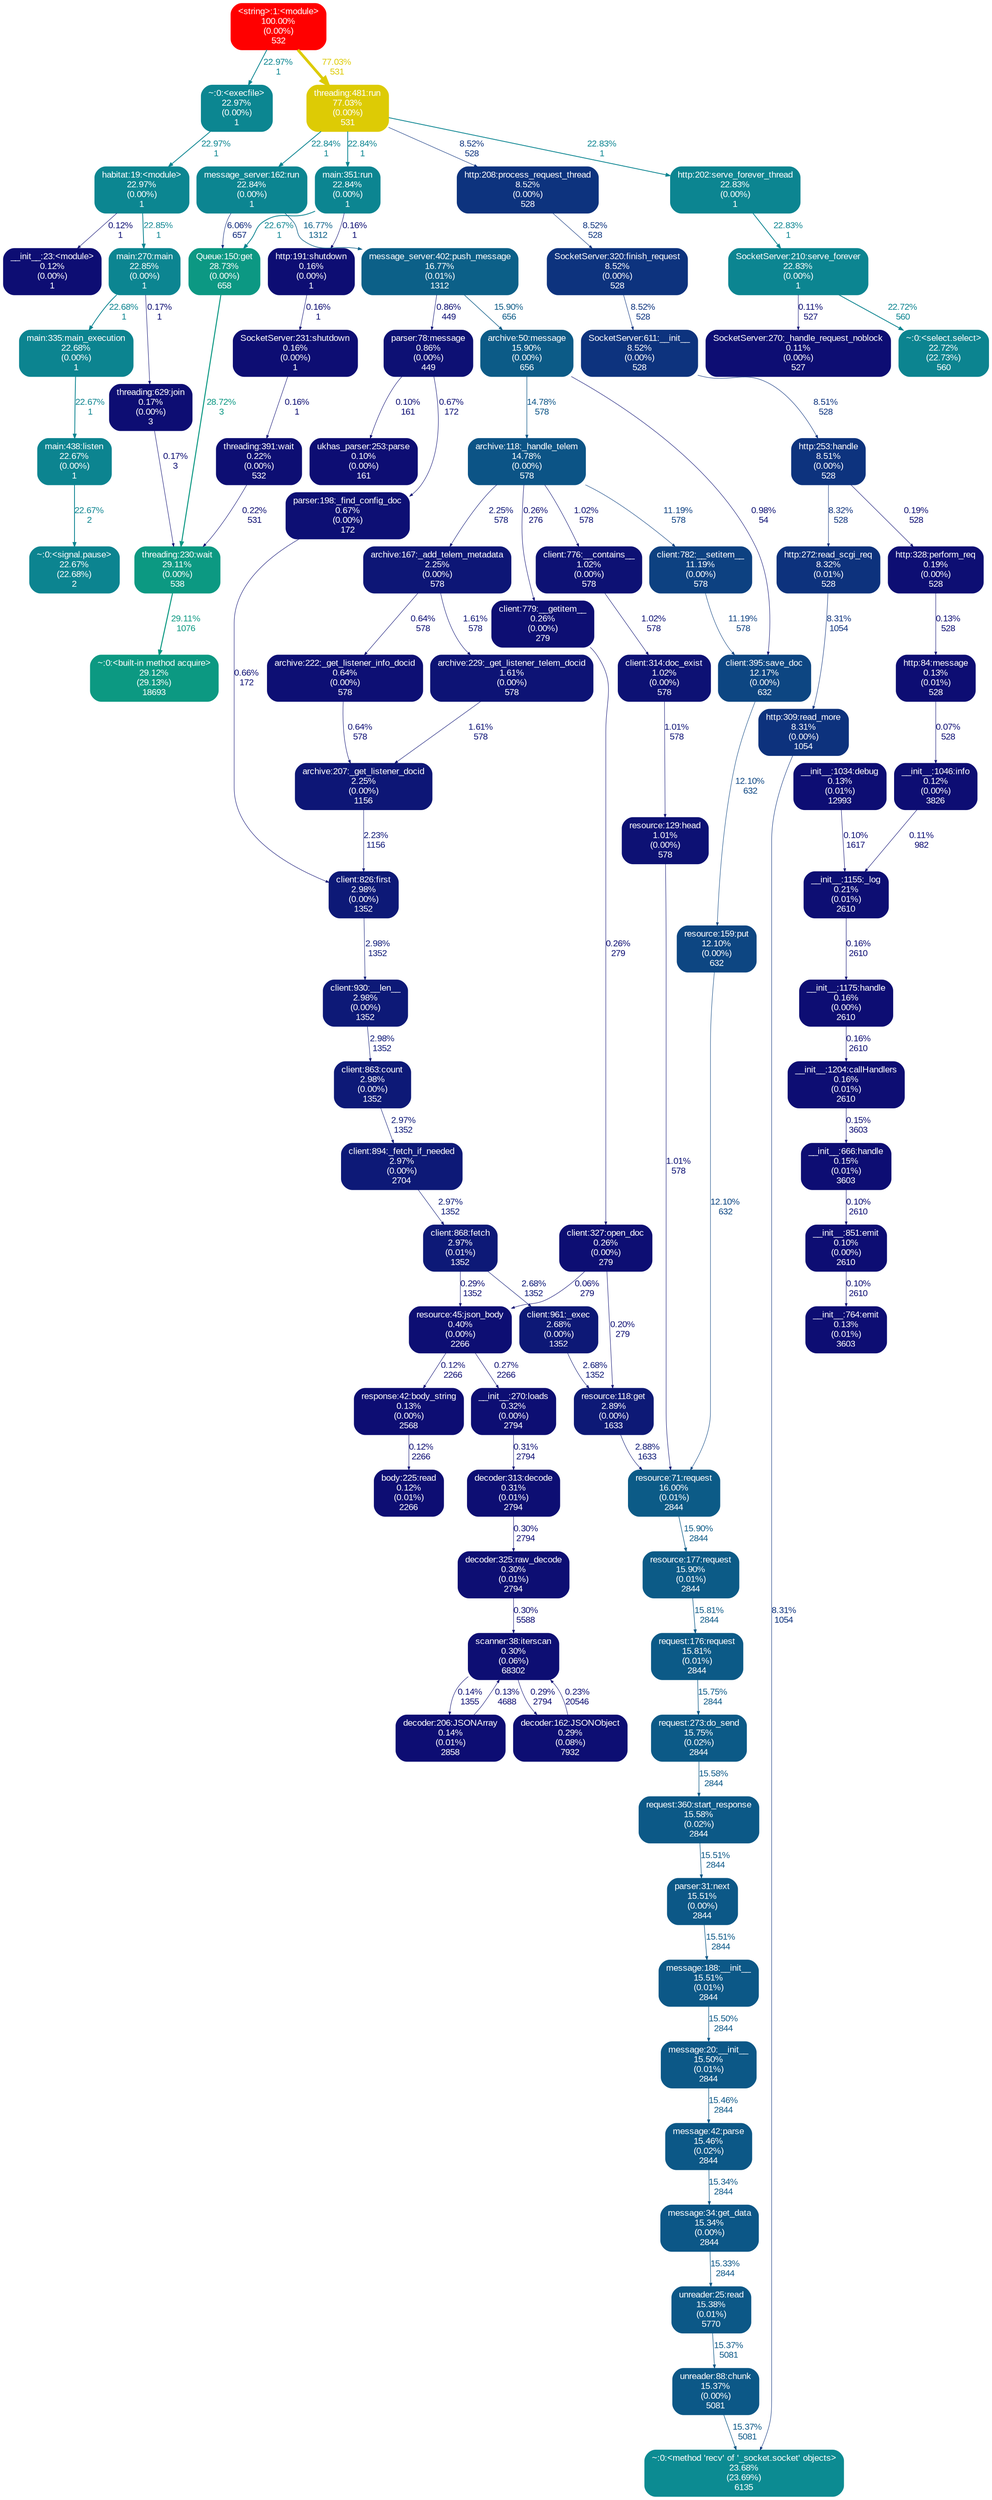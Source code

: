 digraph {
	graph [ranksep=0.25, fontname=Arial, nodesep=0.125];
	node [fontname=Arial, style="filled,rounded", height=0, width=0, shape=box, fontcolor=white];
	edge [fontname=Arial];
	0 [color="#0c9982", fontcolor="#ffffff", fontsize="10.00", label="threading:230:wait\n29.11%\n(0.00%)\n538"];
	0 -> 774 [color="#0c9982", label="29.11%\n1076", arrowsize="0.54", fontsize="10.00", fontcolor="#0c9982", labeldistance="1.16", penwidth="1.16"];
	1 [color="#0d0e73", fontcolor="#ffffff", fontsize="10.00", label="threading:391:wait\n0.22%\n(0.00%)\n532"];
	1 -> 0 [color="#0d0e73", label="0.22%\n531", arrowsize="0.35", fontsize="10.00", fontcolor="#0d0e73", labeldistance="0.50", penwidth="0.50"];
	3 [color="#0d0d73", fontcolor="#ffffff", fontsize="10.00", label="threading:629:join\n0.17%\n(0.00%)\n3"];
	3 -> 0 [color="#0d0d73", label="0.17%\n3", arrowsize="0.35", fontsize="10.00", fontcolor="#0d0d73", labeldistance="0.50", penwidth="0.50"];
	4 [color="#0c9883", fontcolor="#ffffff", fontsize="10.00", label="Queue:150:get\n28.73%\n(0.00%)\n658"];
	4 -> 0 [color="#0c9883", label="28.72%\n3", arrowsize="0.54", fontsize="10.00", fontcolor="#0c9883", labeldistance="1.15", penwidth="1.15"];
	23 [color="#0c5486", fontcolor="#ffffff", fontsize="10.00", label="archive:118:_handle_telem\n14.78%\n(0.00%)\n578"];
	23 -> 1376 [color="#0d4181", label="11.19%\n578", arrowsize="0.35", fontsize="10.00", fontcolor="#0d4181", labeldistance="0.50", penwidth="0.50"];
	23 -> 642 [color="#0d1676", label="2.25%\n578", arrowsize="0.35", fontsize="10.00", fontcolor="#0d1676", labeldistance="0.50", penwidth="0.50"];
	23 -> 1495 [color="#0d0e73", label="0.26%\n276", arrowsize="0.35", fontsize="10.00", fontcolor="#0d0e73", labeldistance="0.50", penwidth="0.50"];
	23 -> 172 [color="#0d1174", label="1.02%\n578", arrowsize="0.35", fontsize="10.00", fontcolor="#0d1174", labeldistance="0.50", penwidth="0.50"];
	24 [color="#0c5a87", fontcolor="#ffffff", fontsize="10.00", label="request:176:request\n15.81%\n(0.01%)\n2844"];
	24 -> 281 [color="#0c5a87", label="15.75%\n2844", arrowsize="0.40", fontsize="10.00", fontcolor="#0c5a87", labeldistance="0.63", penwidth="0.63"];
	32 [color="#ff0000", fontcolor="#ffffff", fontsize="10.00", label="<string>:1:<module>\n100.00%\n(0.00%)\n532"];
	32 -> 661 [color="#0c8691", label="22.97%\n1", arrowsize="0.48", fontsize="10.00", fontcolor="#0c8691", labeldistance="0.92", penwidth="0.92"];
	32 -> 475 [color="#ddcb05", label="77.03%\n531", arrowsize="0.88", fontsize="10.00", fontcolor="#ddcb05", labeldistance="3.08", penwidth="3.08"];
	47 [color="#0c5b87", fontcolor="#ffffff", fontsize="10.00", label="resource:177:request\n15.90%\n(0.01%)\n2844"];
	47 -> 24 [color="#0c5a87", label="15.81%\n2844", arrowsize="0.40", fontsize="10.00", fontcolor="#0c5a87", labeldistance="0.63", penwidth="0.63"];
	58 [color="#0c6088", fontcolor="#ffffff", fontsize="10.00", label="message_server:402:push_message\n16.77%\n(0.01%)\n1312"];
	58 -> 342 [color="#0d1074", label="0.86%\n449", arrowsize="0.35", fontsize="10.00", fontcolor="#0d1074", labeldistance="0.50", penwidth="0.50"];
	58 -> 1021 [color="#0c5b87", label="15.90%\n656", arrowsize="0.40", fontsize="10.00", fontcolor="#0c5b87", labeldistance="0.64", penwidth="0.64"];
	68 [color="#0c8591", fontcolor="#ffffff", fontsize="10.00", label="main:351:run\n22.84%\n(0.00%)\n1"];
	68 -> 788 [color="#0d0d73", label="0.16%\n1", arrowsize="0.35", fontsize="10.00", fontcolor="#0d0d73", labeldistance="0.50", penwidth="0.50"];
	68 -> 4 [color="#0c8490", label="22.67%\n1", arrowsize="0.48", fontsize="10.00", fontcolor="#0c8490", labeldistance="0.91", penwidth="0.91"];
	80 [color="#0d0d73", fontcolor="#ffffff", fontsize="10.00", label="ukhas_parser:253:parse\n0.10%\n(0.00%)\n161"];
	92 [color="#0d337e", fontcolor="#ffffff", fontsize="10.00", label="http:208:process_request_thread\n8.52%\n(0.00%)\n528"];
	92 -> 944 [color="#0d337e", label="8.52%\n528", arrowsize="0.35", fontsize="10.00", fontcolor="#0d337e", labeldistance="0.50", penwidth="0.50"];
	99 [color="#0d1676", fontcolor="#ffffff", fontsize="10.00", label="archive:207:_get_listener_docid\n2.25%\n(0.00%)\n1156"];
	99 -> 445 [color="#0d1676", label="2.23%\n1156", arrowsize="0.35", fontsize="10.00", fontcolor="#0d1676", labeldistance="0.50", penwidth="0.50"];
	100 [color="#0d0f74", fontcolor="#ffffff", fontsize="10.00", label="parser:198:_find_config_doc\n0.67%\n(0.00%)\n172"];
	100 -> 445 [color="#0d0f74", label="0.66%\n172", arrowsize="0.35", fontsize="10.00", fontcolor="#0d0f74", labeldistance="0.50", penwidth="0.50"];
	166 [color="#0c5b87", fontcolor="#ffffff", fontsize="10.00", label="resource:71:request\n16.00%\n(0.01%)\n2844"];
	166 -> 47 [color="#0c5b87", label="15.90%\n2844", arrowsize="0.40", fontsize="10.00", fontcolor="#0c5b87", labeldistance="0.64", penwidth="0.64"];
	167 [color="#0d1174", fontcolor="#ffffff", fontsize="10.00", label="resource:129:head\n1.01%\n(0.00%)\n578"];
	167 -> 166 [color="#0d1174", label="1.01%\n578", arrowsize="0.35", fontsize="10.00", fontcolor="#0d1174", labeldistance="0.50", penwidth="0.50"];
	169 [color="#0d4682", fontcolor="#ffffff", fontsize="10.00", label="resource:159:put\n12.10%\n(0.00%)\n632"];
	169 -> 166 [color="#0d4682", label="12.10%\n632", arrowsize="0.35", fontsize="10.00", fontcolor="#0d4682", labeldistance="0.50", penwidth="0.50"];
	170 [color="#0d1976", fontcolor="#ffffff", fontsize="10.00", label="resource:118:get\n2.89%\n(0.00%)\n1633"];
	170 -> 166 [color="#0d1976", label="2.88%\n1633", arrowsize="0.35", fontsize="10.00", fontcolor="#0d1976", labeldistance="0.50", penwidth="0.50"];
	171 [color="#0d1174", fontcolor="#ffffff", fontsize="10.00", label="client:314:doc_exist\n1.02%\n(0.00%)\n578"];
	171 -> 167 [color="#0d1174", label="1.01%\n578", arrowsize="0.35", fontsize="10.00", fontcolor="#0d1174", labeldistance="0.50", penwidth="0.50"];
	172 [color="#0d1174", fontcolor="#ffffff", fontsize="10.00", label="client:776:__contains__\n1.02%\n(0.00%)\n578"];
	172 -> 171 [color="#0d1174", label="1.02%\n578", arrowsize="0.35", fontsize="10.00", fontcolor="#0d1174", labeldistance="0.50", penwidth="0.50"];
	177 [color="#0c8591", fontcolor="#ffffff", fontsize="10.00", label="message_server:162:run\n22.84%\n(0.00%)\n1"];
	177 -> 4 [color="#0d277b", label="6.06%\n657", arrowsize="0.35", fontsize="10.00", fontcolor="#0d277b", labeldistance="0.50", penwidth="0.50"];
	177 -> 58 [color="#0c6088", label="16.77%\n1312", arrowsize="0.41", fontsize="10.00", fontcolor="#0c6088", labeldistance="0.67", penwidth="0.67"];
	185 [color="#0d0d73", fontcolor="#ffffff", fontsize="10.00", label="__init__:23:<module>\n0.12%\n(0.00%)\n1"];
	261 [color="#0c8490", fontcolor="#ffffff", fontsize="10.00", label="~:0:<signal.pause>\n22.67%\n(22.68%)\n2"];
	266 [color="#0d0d73", fontcolor="#ffffff", fontsize="10.00", label="body:225:read\n0.12%\n(0.01%)\n2266"];
	281 [color="#0c5a87", fontcolor="#ffffff", fontsize="10.00", label="request:273:do_send\n15.75%\n(0.02%)\n2844"];
	281 -> 388 [color="#0c5987", label="15.58%\n2844", arrowsize="0.39", fontsize="10.00", fontcolor="#0c5987", labeldistance="0.62", penwidth="0.62"];
	303 [color="#0c5887", fontcolor="#ffffff", fontsize="10.00", label="message:188:__init__\n15.51%\n(0.01%)\n2844"];
	303 -> 359 [color="#0c5887", label="15.50%\n2844", arrowsize="0.39", fontsize="10.00", fontcolor="#0c5887", labeldistance="0.62", penwidth="0.62"];
	304 [color="#0c5887", fontcolor="#ffffff", fontsize="10.00", label="parser:31:next\n15.51%\n(0.00%)\n2844"];
	304 -> 303 [color="#0c5887", label="15.51%\n2844", arrowsize="0.39", fontsize="10.00", fontcolor="#0c5887", labeldistance="0.62", penwidth="0.62"];
	310 [color="#0d0d73", fontcolor="#ffffff", fontsize="10.00", label="__init__:764:emit\n0.13%\n(0.01%)\n3603"];
	316 [color="#0c5887", fontcolor="#ffffff", fontsize="10.00", label="message:42:parse\n15.46%\n(0.02%)\n2844"];
	316 -> 490 [color="#0c5787", label="15.34%\n2844", arrowsize="0.39", fontsize="10.00", fontcolor="#0c5787", labeldistance="0.61", penwidth="0.61"];
	325 [color="#0d1876", fontcolor="#ffffff", fontsize="10.00", label="client:961:_exec\n2.68%\n(0.00%)\n1352"];
	325 -> 170 [color="#0d1876", label="2.68%\n1352", arrowsize="0.35", fontsize="10.00", fontcolor="#0d1876", labeldistance="0.50", penwidth="0.50"];
	326 [color="#0d1977", fontcolor="#ffffff", fontsize="10.00", label="client:868:fetch\n2.97%\n(0.01%)\n1352"];
	326 -> 953 [color="#0d0e73", label="0.29%\n1352", arrowsize="0.35", fontsize="10.00", fontcolor="#0d0e73", labeldistance="0.50", penwidth="0.50"];
	326 -> 325 [color="#0d1876", label="2.68%\n1352", arrowsize="0.35", fontsize="10.00", fontcolor="#0d1876", labeldistance="0.50", penwidth="0.50"];
	327 [color="#0c8490", fontcolor="#ffffff", fontsize="10.00", label="main:438:listen\n22.67%\n(0.00%)\n1"];
	327 -> 261 [color="#0c8490", label="22.67%\n2", arrowsize="0.48", fontsize="10.00", fontcolor="#0c8490", labeldistance="0.91", penwidth="0.91"];
	328 [color="#0c8490", fontcolor="#ffffff", fontsize="10.00", label="main:335:main_execution\n22.68%\n(0.00%)\n1"];
	328 -> 327 [color="#0c8490", label="22.67%\n1", arrowsize="0.48", fontsize="10.00", fontcolor="#0c8490", labeldistance="0.91", penwidth="0.91"];
	342 [color="#0d1074", fontcolor="#ffffff", fontsize="10.00", label="parser:78:message\n0.86%\n(0.00%)\n449"];
	342 -> 100 [color="#0d0f74", label="0.67%\n172", arrowsize="0.35", fontsize="10.00", fontcolor="#0d0f74", labeldistance="0.50", penwidth="0.50"];
	342 -> 80 [color="#0d0d73", label="0.10%\n161", arrowsize="0.35", fontsize="10.00", fontcolor="#0d0d73", labeldistance="0.50", penwidth="0.50"];
	344 [color="#0d0d73", fontcolor="#ffffff", fontsize="10.00", label="http:84:message\n0.13%\n(0.01%)\n528"];
	344 -> 1002 [color="#0d0d73", label="0.07%\n528", arrowsize="0.35", fontsize="10.00", fontcolor="#0d0d73", labeldistance="0.50", penwidth="0.50"];
	345 [color="#0d0e73", fontcolor="#ffffff", fontsize="10.00", label="http:328:perform_req\n0.19%\n(0.00%)\n528"];
	345 -> 344 [color="#0d0d73", label="0.13%\n528", arrowsize="0.35", fontsize="10.00", fontcolor="#0d0d73", labeldistance="0.50", penwidth="0.50"];
	348 [color="#0d4682", fontcolor="#ffffff", fontsize="10.00", label="client:395:save_doc\n12.17%\n(0.00%)\n632"];
	348 -> 169 [color="#0d4682", label="12.10%\n632", arrowsize="0.35", fontsize="10.00", fontcolor="#0d4682", labeldistance="0.50", penwidth="0.50"];
	359 [color="#0c5887", fontcolor="#ffffff", fontsize="10.00", label="message:20:__init__\n15.50%\n(0.01%)\n2844"];
	359 -> 316 [color="#0c5887", label="15.46%\n2844", arrowsize="0.39", fontsize="10.00", fontcolor="#0c5887", labeldistance="0.62", penwidth="0.62"];
	366 [color="#0d0e73", fontcolor="#ffffff", fontsize="10.00", label="decoder:162:JSONObject\n0.29%\n(0.08%)\n7932"];
	366 -> 367 [color="#0d0e73", label="0.23%\n20546", arrowsize="0.35", fontsize="10.00", fontcolor="#0d0e73", labeldistance="0.50", penwidth="0.50"];
	367 [color="#0d0e73", fontcolor="#ffffff", fontsize="10.00", label="scanner:38:iterscan\n0.30%\n(0.06%)\n68302"];
	367 -> 1066 [color="#0d0d73", label="0.14%\n1355", arrowsize="0.35", fontsize="10.00", fontcolor="#0d0d73", labeldistance="0.50", penwidth="0.50"];
	367 -> 366 [color="#0d0e73", label="0.29%\n2794", arrowsize="0.35", fontsize="10.00", fontcolor="#0d0e73", labeldistance="0.50", penwidth="0.50"];
	388 [color="#0c5987", fontcolor="#ffffff", fontsize="10.00", label="request:360:start_response\n15.58%\n(0.02%)\n2844"];
	388 -> 304 [color="#0c5887", label="15.51%\n2844", arrowsize="0.39", fontsize="10.00", fontcolor="#0c5887", labeldistance="0.62", penwidth="0.62"];
	398 [color="#0d1977", fontcolor="#ffffff", fontsize="10.00", label="client:894:_fetch_if_needed\n2.97%\n(0.00%)\n2704"];
	398 -> 326 [color="#0d1977", label="2.97%\n1352", arrowsize="0.35", fontsize="10.00", fontcolor="#0d1977", labeldistance="0.50", penwidth="0.50"];
	399 [color="#0d1977", fontcolor="#ffffff", fontsize="10.00", label="client:863:count\n2.98%\n(0.00%)\n1352"];
	399 -> 398 [color="#0d1977", label="2.97%\n1352", arrowsize="0.35", fontsize="10.00", fontcolor="#0d1977", labeldistance="0.50", penwidth="0.50"];
	445 [color="#0d1977", fontcolor="#ffffff", fontsize="10.00", label="client:826:first\n2.98%\n(0.00%)\n1352"];
	445 -> 1408 [color="#0d1977", label="2.98%\n1352", arrowsize="0.35", fontsize="10.00", fontcolor="#0d1977", labeldistance="0.50", penwidth="0.50"];
	453 [color="#0c8490", fontcolor="#ffffff", fontsize="10.00", label="~:0:<select.select>\n22.72%\n(22.73%)\n560"];
	454 [color="#0c8591", fontcolor="#ffffff", fontsize="10.00", label="SocketServer:210:serve_forever\n22.83%\n(0.00%)\n1"];
	454 -> 506 [color="#0d0d73", label="0.11%\n527", arrowsize="0.35", fontsize="10.00", fontcolor="#0d0d73", labeldistance="0.50", penwidth="0.50"];
	454 -> 453 [color="#0c8490", label="22.72%\n560", arrowsize="0.48", fontsize="10.00", fontcolor="#0c8490", labeldistance="0.91", penwidth="0.91"];
	475 [color="#ddcb05", fontcolor="#ffffff", fontsize="10.00", label="threading:481:run\n77.03%\n(0.00%)\n531"];
	475 -> 1200 [color="#0c8591", label="22.83%\n1", arrowsize="0.48", fontsize="10.00", fontcolor="#0c8591", labeldistance="0.91", penwidth="0.91"];
	475 -> 177 [color="#0c8591", label="22.84%\n1", arrowsize="0.48", fontsize="10.00", fontcolor="#0c8591", labeldistance="0.91", penwidth="0.91"];
	475 -> 68 [color="#0c8591", label="22.84%\n1", arrowsize="0.48", fontsize="10.00", fontcolor="#0c8591", labeldistance="0.91", penwidth="0.91"];
	475 -> 92 [color="#0d337e", label="8.52%\n528", arrowsize="0.35", fontsize="10.00", fontcolor="#0d337e", labeldistance="0.50", penwidth="0.50"];
	486 [color="#0d0d73", fontcolor="#ffffff", fontsize="10.00", label="__init__:1175:handle\n0.16%\n(0.00%)\n2610"];
	486 -> 637 [color="#0d0d73", label="0.16%\n2610", arrowsize="0.35", fontsize="10.00", fontcolor="#0d0d73", labeldistance="0.50", penwidth="0.50"];
	487 [color="#0d0e73", fontcolor="#ffffff", fontsize="10.00", label="__init__:1155:_log\n0.21%\n(0.01%)\n2610"];
	487 -> 486 [color="#0d0d73", label="0.16%\n2610", arrowsize="0.35", fontsize="10.00", fontcolor="#0d0d73", labeldistance="0.50", penwidth="0.50"];
	489 [color="#0c5887", fontcolor="#ffffff", fontsize="10.00", label="unreader:25:read\n15.38%\n(0.01%)\n5770"];
	489 -> 975 [color="#0c5887", label="15.37%\n5081", arrowsize="0.39", fontsize="10.00", fontcolor="#0c5887", labeldistance="0.61", penwidth="0.61"];
	490 [color="#0c5787", fontcolor="#ffffff", fontsize="10.00", label="message:34:get_data\n15.34%\n(0.00%)\n2844"];
	490 -> 489 [color="#0c5787", label="15.33%\n2844", arrowsize="0.39", fontsize="10.00", fontcolor="#0c5787", labeldistance="0.61", penwidth="0.61"];
	500 [color="#0d0e73", fontcolor="#ffffff", fontsize="10.00", label="decoder:325:raw_decode\n0.30%\n(0.01%)\n2794"];
	500 -> 367 [color="#0d0e73", label="0.30%\n5588", arrowsize="0.35", fontsize="10.00", fontcolor="#0d0e73", labeldistance="0.50", penwidth="0.50"];
	506 [color="#0d0d73", fontcolor="#ffffff", fontsize="10.00", label="SocketServer:270:_handle_request_noblock\n0.11%\n(0.00%)\n527"];
	568 [color="#0d0e73", fontcolor="#ffffff", fontsize="10.00", label="decoder:313:decode\n0.31%\n(0.01%)\n2794"];
	568 -> 500 [color="#0d0e73", label="0.30%\n2794", arrowsize="0.35", fontsize="10.00", fontcolor="#0d0e73", labeldistance="0.50", penwidth="0.50"];
	582 [color="#0d327d", fontcolor="#ffffff", fontsize="10.00", label="http:309:read_more\n8.31%\n(0.00%)\n1054"];
	582 -> 1374 [color="#0d327d", label="8.31%\n1054", arrowsize="0.35", fontsize="10.00", fontcolor="#0d327d", labeldistance="0.50", penwidth="0.50"];
	587 [color="#0d327d", fontcolor="#ffffff", fontsize="10.00", label="http:272:read_scgi_req\n8.32%\n(0.01%)\n528"];
	587 -> 582 [color="#0d327d", label="8.31%\n1054", arrowsize="0.35", fontsize="10.00", fontcolor="#0d327d", labeldistance="0.50", penwidth="0.50"];
	637 [color="#0d0d73", fontcolor="#ffffff", fontsize="10.00", label="__init__:1204:callHandlers\n0.16%\n(0.01%)\n2610"];
	637 -> 729 [color="#0d0d73", label="0.15%\n3603", arrowsize="0.35", fontsize="10.00", fontcolor="#0d0d73", labeldistance="0.50", penwidth="0.50"];
	641 [color="#0d1375", fontcolor="#ffffff", fontsize="10.00", label="archive:229:_get_listener_telem_docid\n1.61%\n(0.00%)\n578"];
	641 -> 99 [color="#0d1375", label="1.61%\n578", arrowsize="0.35", fontsize="10.00", fontcolor="#0d1375", labeldistance="0.50", penwidth="0.50"];
	642 [color="#0d1676", fontcolor="#ffffff", fontsize="10.00", label="archive:167:_add_telem_metadata\n2.25%\n(0.00%)\n578"];
	642 -> 641 [color="#0d1375", label="1.61%\n578", arrowsize="0.35", fontsize="10.00", fontcolor="#0d1375", labeldistance="0.50", penwidth="0.50"];
	642 -> 1042 [color="#0d0f74", label="0.64%\n578", arrowsize="0.35", fontsize="10.00", fontcolor="#0d0f74", labeldistance="0.50", penwidth="0.50"];
	660 [color="#0c8691", fontcolor="#ffffff", fontsize="10.00", label="habitat:19:<module>\n22.97%\n(0.00%)\n1"];
	660 -> 185 [color="#0d0d73", label="0.12%\n1", arrowsize="0.35", fontsize="10.00", fontcolor="#0d0d73", labeldistance="0.50", penwidth="0.50"];
	660 -> 844 [color="#0c8591", label="22.85%\n1", arrowsize="0.48", fontsize="10.00", fontcolor="#0c8591", labeldistance="0.91", penwidth="0.91"];
	661 [color="#0c8691", fontcolor="#ffffff", fontsize="10.00", label="~:0:<execfile>\n22.97%\n(0.00%)\n1"];
	661 -> 660 [color="#0c8691", label="22.97%\n1", arrowsize="0.48", fontsize="10.00", fontcolor="#0c8691", labeldistance="0.92", penwidth="0.92"];
	728 [color="#0d0d73", fontcolor="#ffffff", fontsize="10.00", label="__init__:851:emit\n0.10%\n(0.00%)\n2610"];
	728 -> 310 [color="#0d0d73", label="0.10%\n2610", arrowsize="0.35", fontsize="10.00", fontcolor="#0d0d73", labeldistance="0.50", penwidth="0.50"];
	729 [color="#0d0d73", fontcolor="#ffffff", fontsize="10.00", label="__init__:666:handle\n0.15%\n(0.01%)\n3603"];
	729 -> 728 [color="#0d0d73", label="0.10%\n2610", arrowsize="0.35", fontsize="10.00", fontcolor="#0d0d73", labeldistance="0.50", penwidth="0.50"];
	774 [color="#0c9982", fontcolor="#ffffff", fontsize="10.00", label="~:0:<built-in method acquire>\n29.12%\n(29.13%)\n18693"];
	788 [color="#0d0d73", fontcolor="#ffffff", fontsize="10.00", label="http:191:shutdown\n0.16%\n(0.00%)\n1"];
	788 -> 1454 [color="#0d0d73", label="0.16%\n1", arrowsize="0.35", fontsize="10.00", fontcolor="#0d0d73", labeldistance="0.50", penwidth="0.50"];
	844 [color="#0c8591", fontcolor="#ffffff", fontsize="10.00", label="main:270:main\n22.85%\n(0.00%)\n1"];
	844 -> 3 [color="#0d0d73", label="0.17%\n1", arrowsize="0.35", fontsize="10.00", fontcolor="#0d0d73", labeldistance="0.50", penwidth="0.50"];
	844 -> 328 [color="#0c8490", label="22.68%\n1", arrowsize="0.48", fontsize="10.00", fontcolor="#0c8490", labeldistance="0.91", penwidth="0.91"];
	860 [color="#0d337e", fontcolor="#ffffff", fontsize="10.00", label="http:253:handle\n8.51%\n(0.00%)\n528"];
	860 -> 345 [color="#0d0e73", label="0.19%\n528", arrowsize="0.35", fontsize="10.00", fontcolor="#0d0e73", labeldistance="0.50", penwidth="0.50"];
	860 -> 587 [color="#0d327d", label="8.32%\n528", arrowsize="0.35", fontsize="10.00", fontcolor="#0d327d", labeldistance="0.50", penwidth="0.50"];
	932 [color="#0d0d73", fontcolor="#ffffff", fontsize="10.00", label="response:42:body_string\n0.13%\n(0.00%)\n2568"];
	932 -> 266 [color="#0d0d73", label="0.12%\n2266", arrowsize="0.35", fontsize="10.00", fontcolor="#0d0d73", labeldistance="0.50", penwidth="0.50"];
	943 [color="#0d337e", fontcolor="#ffffff", fontsize="10.00", label="SocketServer:611:__init__\n8.52%\n(0.00%)\n528"];
	943 -> 860 [color="#0d337e", label="8.51%\n528", arrowsize="0.35", fontsize="10.00", fontcolor="#0d337e", labeldistance="0.50", penwidth="0.50"];
	944 [color="#0d337e", fontcolor="#ffffff", fontsize="10.00", label="SocketServer:320:finish_request\n8.52%\n(0.00%)\n528"];
	944 -> 943 [color="#0d337e", label="8.52%\n528", arrowsize="0.35", fontsize="10.00", fontcolor="#0d337e", labeldistance="0.50", penwidth="0.50"];
	953 [color="#0d0e73", fontcolor="#ffffff", fontsize="10.00", label="resource:45:json_body\n0.40%\n(0.00%)\n2266"];
	953 -> 1272 [color="#0d0e73", label="0.27%\n2266", arrowsize="0.35", fontsize="10.00", fontcolor="#0d0e73", labeldistance="0.50", penwidth="0.50"];
	953 -> 932 [color="#0d0d73", label="0.12%\n2266", arrowsize="0.35", fontsize="10.00", fontcolor="#0d0d73", labeldistance="0.50", penwidth="0.50"];
	975 [color="#0c5887", fontcolor="#ffffff", fontsize="10.00", label="unreader:88:chunk\n15.37%\n(0.00%)\n5081"];
	975 -> 1374 [color="#0c5887", label="15.37%\n5081", arrowsize="0.39", fontsize="10.00", fontcolor="#0c5887", labeldistance="0.61", penwidth="0.61"];
	1002 [color="#0d0d73", fontcolor="#ffffff", fontsize="10.00", label="__init__:1046:info\n0.12%\n(0.00%)\n3826"];
	1002 -> 487 [color="#0d0d73", label="0.11%\n982", arrowsize="0.35", fontsize="10.00", fontcolor="#0d0d73", labeldistance="0.50", penwidth="0.50"];
	1021 [color="#0c5b87", fontcolor="#ffffff", fontsize="10.00", label="archive:50:message\n15.90%\n(0.00%)\n656"];
	1021 -> 23 [color="#0c5486", label="14.78%\n578", arrowsize="0.38", fontsize="10.00", fontcolor="#0c5486", labeldistance="0.59", penwidth="0.59"];
	1021 -> 348 [color="#0d1174", label="0.98%\n54", arrowsize="0.35", fontsize="10.00", fontcolor="#0d1174", labeldistance="0.50", penwidth="0.50"];
	1039 [color="#0d0e73", fontcolor="#ffffff", fontsize="10.00", label="client:327:open_doc\n0.26%\n(0.00%)\n279"];
	1039 -> 953 [color="#0d0d73", label="0.06%\n279", arrowsize="0.35", fontsize="10.00", fontcolor="#0d0d73", labeldistance="0.50", penwidth="0.50"];
	1039 -> 170 [color="#0d0e73", label="0.20%\n279", arrowsize="0.35", fontsize="10.00", fontcolor="#0d0e73", labeldistance="0.50", penwidth="0.50"];
	1042 [color="#0d0f74", fontcolor="#ffffff", fontsize="10.00", label="archive:222:_get_listener_info_docid\n0.64%\n(0.00%)\n578"];
	1042 -> 99 [color="#0d0f74", label="0.64%\n578", arrowsize="0.35", fontsize="10.00", fontcolor="#0d0f74", labeldistance="0.50", penwidth="0.50"];
	1066 [color="#0d0d73", fontcolor="#ffffff", fontsize="10.00", label="decoder:206:JSONArray\n0.14%\n(0.01%)\n2858"];
	1066 -> 367 [color="#0d0d73", label="0.13%\n4688", arrowsize="0.35", fontsize="10.00", fontcolor="#0d0d73", labeldistance="0.50", penwidth="0.50"];
	1113 [color="#0d0d73", fontcolor="#ffffff", fontsize="10.00", label="__init__:1034:debug\n0.13%\n(0.01%)\n12993"];
	1113 -> 487 [color="#0d0d73", label="0.10%\n1617", arrowsize="0.35", fontsize="10.00", fontcolor="#0d0d73", labeldistance="0.50", penwidth="0.50"];
	1200 [color="#0c8591", fontcolor="#ffffff", fontsize="10.00", label="http:202:serve_forever_thread\n22.83%\n(0.00%)\n1"];
	1200 -> 454 [color="#0c8591", label="22.83%\n1", arrowsize="0.48", fontsize="10.00", fontcolor="#0c8591", labeldistance="0.91", penwidth="0.91"];
	1272 [color="#0d0e73", fontcolor="#ffffff", fontsize="10.00", label="__init__:270:loads\n0.32%\n(0.00%)\n2794"];
	1272 -> 568 [color="#0d0e73", label="0.31%\n2794", arrowsize="0.35", fontsize="10.00", fontcolor="#0d0e73", labeldistance="0.50", penwidth="0.50"];
	1374 [color="#0c8b92", fontcolor="#ffffff", fontsize="10.00", label="~:0:<method 'recv' of '_socket.socket' objects>\n23.68%\n(23.69%)\n6135"];
	1376 [color="#0d4181", fontcolor="#ffffff", fontsize="10.00", label="client:782:__setitem__\n11.19%\n(0.00%)\n578"];
	1376 -> 348 [color="#0d4181", label="11.19%\n578", arrowsize="0.35", fontsize="10.00", fontcolor="#0d4181", labeldistance="0.50", penwidth="0.50"];
	1408 [color="#0d1977", fontcolor="#ffffff", fontsize="10.00", label="client:930:__len__\n2.98%\n(0.00%)\n1352"];
	1408 -> 399 [color="#0d1977", label="2.98%\n1352", arrowsize="0.35", fontsize="10.00", fontcolor="#0d1977", labeldistance="0.50", penwidth="0.50"];
	1454 [color="#0d0d73", fontcolor="#ffffff", fontsize="10.00", label="SocketServer:231:shutdown\n0.16%\n(0.00%)\n1"];
	1454 -> 1 [color="#0d0d73", label="0.16%\n1", arrowsize="0.35", fontsize="10.00", fontcolor="#0d0d73", labeldistance="0.50", penwidth="0.50"];
	1495 [color="#0d0e73", fontcolor="#ffffff", fontsize="10.00", label="client:779:__getitem__\n0.26%\n(0.00%)\n279"];
	1495 -> 1039 [color="#0d0e73", label="0.26%\n279", arrowsize="0.35", fontsize="10.00", fontcolor="#0d0e73", labeldistance="0.50", penwidth="0.50"];
}
